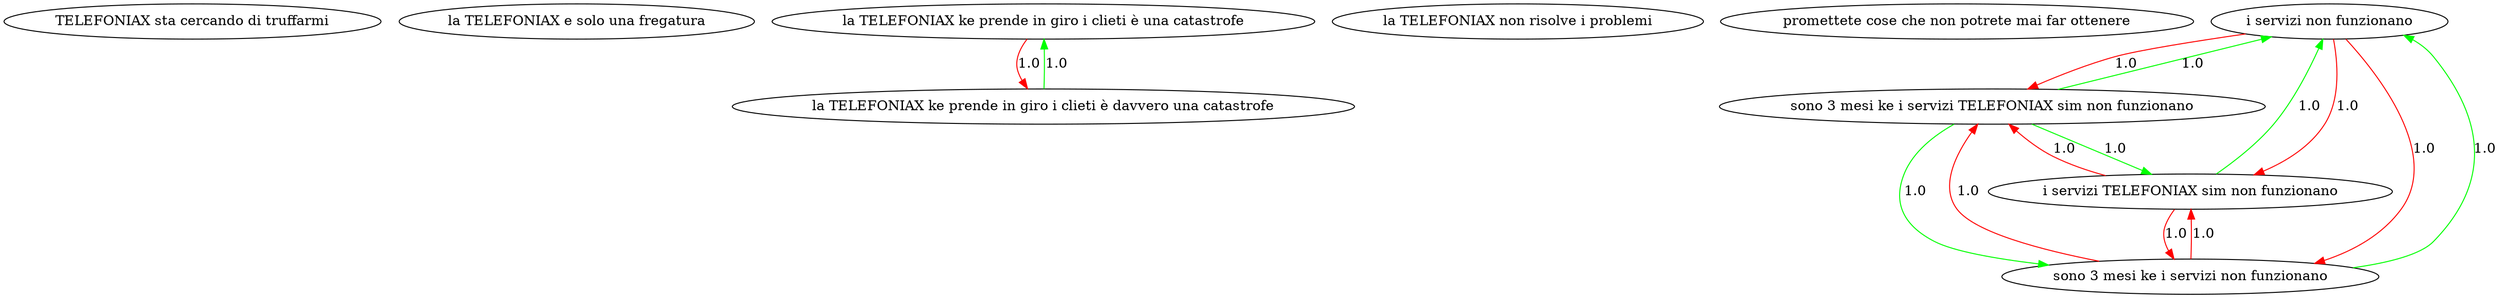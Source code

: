 digraph rawGraph {
"TELEFONIAX sta cercando di truffarmi";"la TELEFONIAX e solo una fregatura";"la TELEFONIAX ke prende in giro i clieti è una catastrofe";"la TELEFONIAX ke prende in giro i clieti è davvero una catastrofe";"la TELEFONIAX non risolve i problemi";"promettete cose che non potrete mai far ottenere";"i servizi non funzionano";"sono 3 mesi ke i servizi TELEFONIAX sim non funzionano";"sono 3 mesi ke i servizi non funzionano";"i servizi TELEFONIAX sim non funzionano";"la TELEFONIAX ke prende in giro i clieti è davvero una catastrofe" -> "la TELEFONIAX ke prende in giro i clieti è una catastrofe" [label=1.0] [color=green]
"la TELEFONIAX ke prende in giro i clieti è una catastrofe" -> "la TELEFONIAX ke prende in giro i clieti è davvero una catastrofe" [label=1.0] [color=red]
"sono 3 mesi ke i servizi TELEFONIAX sim non funzionano" -> "sono 3 mesi ke i servizi non funzionano" [label=1.0] [color=green]
"sono 3 mesi ke i servizi non funzionano" -> "i servizi non funzionano" [label=1.0] [color=green]
"sono 3 mesi ke i servizi TELEFONIAX sim non funzionano" -> "i servizi TELEFONIAX sim non funzionano" [label=1.0] [color=green]
"i servizi TELEFONIAX sim non funzionano" -> "i servizi non funzionano" [label=1.0] [color=green]
"sono 3 mesi ke i servizi TELEFONIAX sim non funzionano" -> "i servizi non funzionano" [label=1.0] [color=green]
"i servizi non funzionano" -> "sono 3 mesi ke i servizi TELEFONIAX sim non funzionano" [label=1.0] [color=red]
"i servizi non funzionano" -> "sono 3 mesi ke i servizi non funzionano" [label=1.0] [color=red]
"i servizi non funzionano" -> "i servizi TELEFONIAX sim non funzionano" [label=1.0] [color=red]
"sono 3 mesi ke i servizi non funzionano" -> "sono 3 mesi ke i servizi TELEFONIAX sim non funzionano" [label=1.0] [color=red]
"sono 3 mesi ke i servizi non funzionano" -> "i servizi TELEFONIAX sim non funzionano" [label=1.0] [color=red]
"i servizi TELEFONIAX sim non funzionano" -> "sono 3 mesi ke i servizi TELEFONIAX sim non funzionano" [label=1.0] [color=red]
"i servizi TELEFONIAX sim non funzionano" -> "sono 3 mesi ke i servizi non funzionano" [label=1.0] [color=red]
}